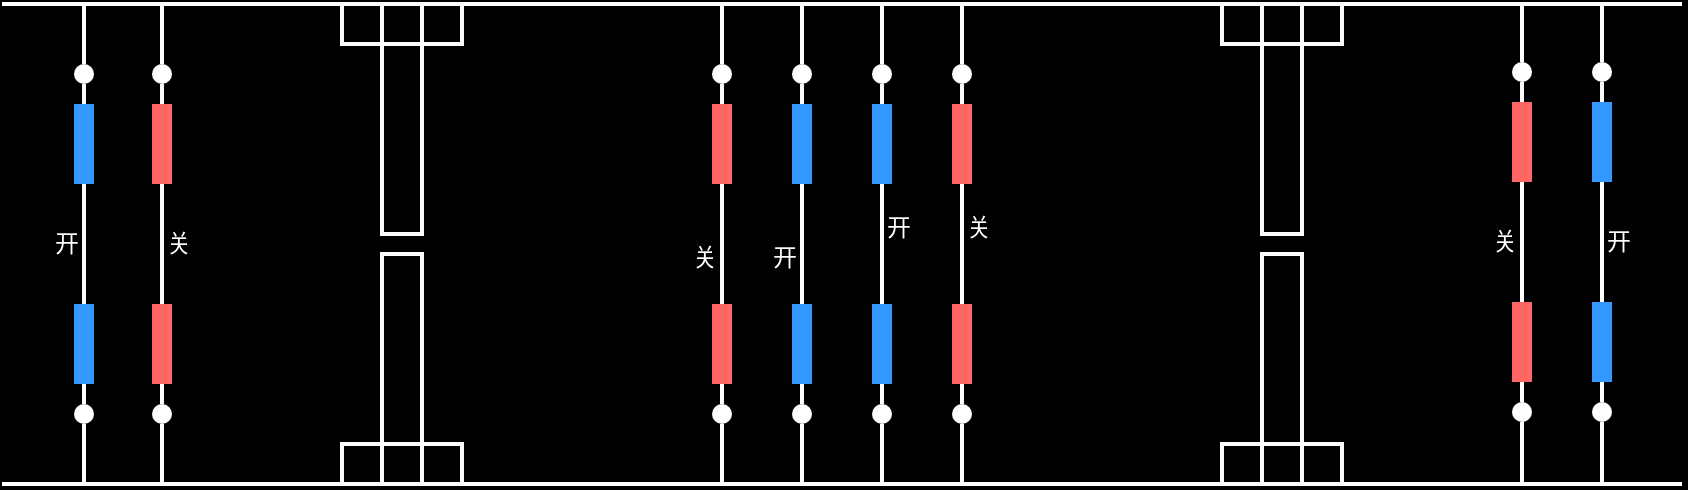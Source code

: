 <mxfile version="24.7.7">
  <diagram name="第 1 页" id="DuzaSTdarFtphROKjx_z">
    <mxGraphModel dx="1062" dy="130" grid="1" gridSize="10" guides="1" tooltips="1" connect="1" arrows="1" fold="1" page="1" pageScale="1" pageWidth="827" pageHeight="1169" background="#000000" math="0" shadow="0">
      <root>
        <mxCell id="0" />
        <mxCell id="1" parent="0" />
        <mxCell id="W-oPfaWnW9vSjHDt-6D7-1" value="" style="endArrow=none;html=1;rounded=0;strokeColor=#FFFFFF;strokeWidth=2;" parent="1" edge="1">
          <mxGeometry width="50" height="50" relative="1" as="geometry">
            <mxPoint y="200" as="sourcePoint" />
            <mxPoint x="840" y="200" as="targetPoint" />
          </mxGeometry>
        </mxCell>
        <mxCell id="W-oPfaWnW9vSjHDt-6D7-2" value="" style="endArrow=none;html=1;rounded=0;strokeColor=#FFFFFF;strokeWidth=2;" parent="1" edge="1">
          <mxGeometry width="50" height="50" relative="1" as="geometry">
            <mxPoint y="440" as="sourcePoint" />
            <mxPoint x="840" y="440" as="targetPoint" />
          </mxGeometry>
        </mxCell>
        <mxCell id="W-oPfaWnW9vSjHDt-6D7-33" value="" style="group" parent="1" vertex="1" connectable="0">
          <mxGeometry x="755" y="199" width="10" height="240" as="geometry" />
        </mxCell>
        <mxCell id="W-oPfaWnW9vSjHDt-6D7-3" value="" style="endArrow=none;html=1;rounded=0;strokeColor=#FFFFFF;strokeWidth=2;" parent="W-oPfaWnW9vSjHDt-6D7-33" source="W-oPfaWnW9vSjHDt-6D7-20" edge="1">
          <mxGeometry width="50" height="50" relative="1" as="geometry">
            <mxPoint x="5" y="210" as="sourcePoint" />
            <mxPoint x="5" as="targetPoint" />
          </mxGeometry>
        </mxCell>
        <mxCell id="W-oPfaWnW9vSjHDt-6D7-25" value="" style="endArrow=none;html=1;rounded=0;strokeColor=#FAFAFA;strokeWidth=2;" parent="W-oPfaWnW9vSjHDt-6D7-33" source="W-oPfaWnW9vSjHDt-6D7-26" target="W-oPfaWnW9vSjHDt-6D7-20" edge="1">
          <mxGeometry width="50" height="50" relative="1" as="geometry">
            <mxPoint x="5" y="210" as="sourcePoint" />
            <mxPoint x="5" as="targetPoint" />
          </mxGeometry>
        </mxCell>
        <mxCell id="W-oPfaWnW9vSjHDt-6D7-20" value="" style="ellipse;whiteSpace=wrap;html=1;aspect=fixed;strokeColor=none;" parent="W-oPfaWnW9vSjHDt-6D7-33" vertex="1">
          <mxGeometry y="30" width="10" height="10" as="geometry" />
        </mxCell>
        <mxCell id="W-oPfaWnW9vSjHDt-6D7-27" value="" style="endArrow=none;html=1;rounded=0;strokeColor=#ffffff;strokeWidth=2;" parent="W-oPfaWnW9vSjHDt-6D7-33" source="W-oPfaWnW9vSjHDt-6D7-28" target="W-oPfaWnW9vSjHDt-6D7-26" edge="1">
          <mxGeometry width="50" height="50" relative="1" as="geometry">
            <mxPoint x="5" y="210" as="sourcePoint" />
            <mxPoint x="5" y="30" as="targetPoint" />
          </mxGeometry>
        </mxCell>
        <mxCell id="W-oPfaWnW9vSjHDt-6D7-26" value="" style="rounded=0;whiteSpace=wrap;html=1;strokeColor=none;fillColor=#FF6666;" parent="W-oPfaWnW9vSjHDt-6D7-33" vertex="1">
          <mxGeometry y="50" width="10" height="40" as="geometry" />
        </mxCell>
        <mxCell id="W-oPfaWnW9vSjHDt-6D7-30" value="" style="endArrow=none;html=1;rounded=0;strokeColor=#FFFFFF;strokeWidth=2;" parent="W-oPfaWnW9vSjHDt-6D7-33" source="W-oPfaWnW9vSjHDt-6D7-31" target="W-oPfaWnW9vSjHDt-6D7-28" edge="1">
          <mxGeometry width="50" height="50" relative="1" as="geometry">
            <mxPoint x="5" y="210" as="sourcePoint" />
            <mxPoint x="5" y="80" as="targetPoint" />
          </mxGeometry>
        </mxCell>
        <mxCell id="W-oPfaWnW9vSjHDt-6D7-28" value="" style="rounded=0;whiteSpace=wrap;html=1;strokeColor=none;fillColor=#FF6666;" parent="W-oPfaWnW9vSjHDt-6D7-33" vertex="1">
          <mxGeometry y="150" width="10" height="40" as="geometry" />
        </mxCell>
        <mxCell id="W-oPfaWnW9vSjHDt-6D7-32" value="" style="endArrow=none;html=1;rounded=0;strokeColor=#FFFFFF;strokeWidth=2;" parent="W-oPfaWnW9vSjHDt-6D7-33" target="W-oPfaWnW9vSjHDt-6D7-31" edge="1">
          <mxGeometry width="50" height="50" relative="1" as="geometry">
            <mxPoint x="5" y="240" as="sourcePoint" />
            <mxPoint x="5" y="160" as="targetPoint" />
          </mxGeometry>
        </mxCell>
        <mxCell id="W-oPfaWnW9vSjHDt-6D7-31" value="" style="ellipse;whiteSpace=wrap;html=1;aspect=fixed;strokeColor=none;" parent="W-oPfaWnW9vSjHDt-6D7-33" vertex="1">
          <mxGeometry y="200" width="10" height="10" as="geometry" />
        </mxCell>
        <mxCell id="W-oPfaWnW9vSjHDt-6D7-58" value="" style="group" parent="1" vertex="1" connectable="0">
          <mxGeometry x="795" y="199" width="10" height="240" as="geometry" />
        </mxCell>
        <mxCell id="W-oPfaWnW9vSjHDt-6D7-59" value="" style="endArrow=none;html=1;rounded=0;strokeColor=#FFFFFF;strokeWidth=2;" parent="W-oPfaWnW9vSjHDt-6D7-58" source="W-oPfaWnW9vSjHDt-6D7-61" edge="1">
          <mxGeometry width="50" height="50" relative="1" as="geometry">
            <mxPoint x="5" y="210" as="sourcePoint" />
            <mxPoint x="5" as="targetPoint" />
          </mxGeometry>
        </mxCell>
        <mxCell id="W-oPfaWnW9vSjHDt-6D7-60" value="" style="endArrow=none;html=1;rounded=0;strokeColor=#FAFAFA;strokeWidth=2;" parent="W-oPfaWnW9vSjHDt-6D7-58" source="W-oPfaWnW9vSjHDt-6D7-63" target="W-oPfaWnW9vSjHDt-6D7-61" edge="1">
          <mxGeometry width="50" height="50" relative="1" as="geometry">
            <mxPoint x="5" y="210" as="sourcePoint" />
            <mxPoint x="5" as="targetPoint" />
          </mxGeometry>
        </mxCell>
        <mxCell id="W-oPfaWnW9vSjHDt-6D7-61" value="" style="ellipse;whiteSpace=wrap;html=1;aspect=fixed;strokeColor=none;" parent="W-oPfaWnW9vSjHDt-6D7-58" vertex="1">
          <mxGeometry y="30" width="10" height="10" as="geometry" />
        </mxCell>
        <mxCell id="W-oPfaWnW9vSjHDt-6D7-62" value="" style="endArrow=none;html=1;rounded=0;strokeColor=#ffffff;strokeWidth=2;" parent="W-oPfaWnW9vSjHDt-6D7-58" source="W-oPfaWnW9vSjHDt-6D7-65" target="W-oPfaWnW9vSjHDt-6D7-63" edge="1">
          <mxGeometry width="50" height="50" relative="1" as="geometry">
            <mxPoint x="5" y="210" as="sourcePoint" />
            <mxPoint x="5" y="30" as="targetPoint" />
          </mxGeometry>
        </mxCell>
        <mxCell id="W-oPfaWnW9vSjHDt-6D7-63" value="" style="rounded=0;whiteSpace=wrap;html=1;strokeColor=none;fillColor=#3399FF;" parent="W-oPfaWnW9vSjHDt-6D7-58" vertex="1">
          <mxGeometry y="50" width="10" height="40" as="geometry" />
        </mxCell>
        <mxCell id="W-oPfaWnW9vSjHDt-6D7-64" value="" style="endArrow=none;html=1;rounded=0;strokeColor=#FFFFFF;strokeWidth=2;" parent="W-oPfaWnW9vSjHDt-6D7-58" source="W-oPfaWnW9vSjHDt-6D7-67" target="W-oPfaWnW9vSjHDt-6D7-65" edge="1">
          <mxGeometry width="50" height="50" relative="1" as="geometry">
            <mxPoint x="5" y="210" as="sourcePoint" />
            <mxPoint x="5" y="80" as="targetPoint" />
          </mxGeometry>
        </mxCell>
        <mxCell id="W-oPfaWnW9vSjHDt-6D7-65" value="" style="rounded=0;whiteSpace=wrap;html=1;strokeColor=none;fillColor=#3399FF;" parent="W-oPfaWnW9vSjHDt-6D7-58" vertex="1">
          <mxGeometry y="150" width="10" height="40" as="geometry" />
        </mxCell>
        <mxCell id="W-oPfaWnW9vSjHDt-6D7-66" value="" style="endArrow=none;html=1;rounded=0;strokeColor=#FFFFFF;strokeWidth=2;" parent="W-oPfaWnW9vSjHDt-6D7-58" target="W-oPfaWnW9vSjHDt-6D7-67" edge="1">
          <mxGeometry width="50" height="50" relative="1" as="geometry">
            <mxPoint x="5" y="240" as="sourcePoint" />
            <mxPoint x="5" y="160" as="targetPoint" />
          </mxGeometry>
        </mxCell>
        <mxCell id="W-oPfaWnW9vSjHDt-6D7-67" value="" style="ellipse;whiteSpace=wrap;html=1;aspect=fixed;strokeColor=none;" parent="W-oPfaWnW9vSjHDt-6D7-58" vertex="1">
          <mxGeometry y="200" width="10" height="10" as="geometry" />
        </mxCell>
        <mxCell id="W-oPfaWnW9vSjHDt-6D7-83" value="" style="group" parent="1" vertex="1" connectable="0">
          <mxGeometry x="36" y="200" width="10" height="240" as="geometry" />
        </mxCell>
        <mxCell id="W-oPfaWnW9vSjHDt-6D7-84" value="" style="endArrow=none;html=1;rounded=0;strokeColor=#FFFFFF;strokeWidth=2;" parent="W-oPfaWnW9vSjHDt-6D7-83" source="W-oPfaWnW9vSjHDt-6D7-86" edge="1">
          <mxGeometry width="50" height="50" relative="1" as="geometry">
            <mxPoint x="5" y="210" as="sourcePoint" />
            <mxPoint x="5" as="targetPoint" />
          </mxGeometry>
        </mxCell>
        <mxCell id="W-oPfaWnW9vSjHDt-6D7-85" value="" style="endArrow=none;html=1;rounded=0;strokeColor=#FAFAFA;strokeWidth=2;" parent="W-oPfaWnW9vSjHDt-6D7-83" source="W-oPfaWnW9vSjHDt-6D7-88" target="W-oPfaWnW9vSjHDt-6D7-86" edge="1">
          <mxGeometry width="50" height="50" relative="1" as="geometry">
            <mxPoint x="5" y="210" as="sourcePoint" />
            <mxPoint x="5" as="targetPoint" />
          </mxGeometry>
        </mxCell>
        <mxCell id="W-oPfaWnW9vSjHDt-6D7-86" value="" style="ellipse;whiteSpace=wrap;html=1;aspect=fixed;strokeColor=none;" parent="W-oPfaWnW9vSjHDt-6D7-83" vertex="1">
          <mxGeometry y="30" width="10" height="10" as="geometry" />
        </mxCell>
        <mxCell id="W-oPfaWnW9vSjHDt-6D7-87" value="" style="endArrow=none;html=1;rounded=0;strokeColor=#FAFAFA;strokeWidth=2;" parent="W-oPfaWnW9vSjHDt-6D7-83" source="W-oPfaWnW9vSjHDt-6D7-90" target="W-oPfaWnW9vSjHDt-6D7-88" edge="1">
          <mxGeometry width="50" height="50" relative="1" as="geometry">
            <mxPoint x="5" y="210" as="sourcePoint" />
            <mxPoint x="5" y="30" as="targetPoint" />
          </mxGeometry>
        </mxCell>
        <mxCell id="W-oPfaWnW9vSjHDt-6D7-88" value="" style="rounded=0;whiteSpace=wrap;html=1;strokeColor=none;fillColor=#3399FF;" parent="W-oPfaWnW9vSjHDt-6D7-83" vertex="1">
          <mxGeometry y="50" width="10" height="40" as="geometry" />
        </mxCell>
        <mxCell id="W-oPfaWnW9vSjHDt-6D7-89" value="" style="endArrow=none;html=1;rounded=0;strokeColor=#FFFFFF;strokeWidth=2;" parent="W-oPfaWnW9vSjHDt-6D7-83" source="W-oPfaWnW9vSjHDt-6D7-92" target="W-oPfaWnW9vSjHDt-6D7-90" edge="1">
          <mxGeometry width="50" height="50" relative="1" as="geometry">
            <mxPoint x="5" y="210" as="sourcePoint" />
            <mxPoint x="5" y="80" as="targetPoint" />
          </mxGeometry>
        </mxCell>
        <mxCell id="W-oPfaWnW9vSjHDt-6D7-90" value="" style="rounded=0;whiteSpace=wrap;html=1;strokeColor=none;fillColor=#3399FF;" parent="W-oPfaWnW9vSjHDt-6D7-83" vertex="1">
          <mxGeometry y="150" width="10" height="40" as="geometry" />
        </mxCell>
        <mxCell id="W-oPfaWnW9vSjHDt-6D7-91" value="" style="endArrow=none;html=1;rounded=0;strokeColor=#FFFFFF;strokeWidth=2;" parent="W-oPfaWnW9vSjHDt-6D7-83" target="W-oPfaWnW9vSjHDt-6D7-92" edge="1">
          <mxGeometry width="50" height="50" relative="1" as="geometry">
            <mxPoint x="5" y="240" as="sourcePoint" />
            <mxPoint x="5" y="160" as="targetPoint" />
          </mxGeometry>
        </mxCell>
        <mxCell id="W-oPfaWnW9vSjHDt-6D7-92" value="" style="ellipse;whiteSpace=wrap;html=1;aspect=fixed;strokeColor=none;" parent="W-oPfaWnW9vSjHDt-6D7-83" vertex="1">
          <mxGeometry y="200" width="10" height="10" as="geometry" />
        </mxCell>
        <mxCell id="W-oPfaWnW9vSjHDt-6D7-93" value="&lt;font color=&quot;#ffffff&quot;&gt;关&lt;/font&gt;" style="text;html=1;align=center;verticalAlign=middle;whiteSpace=wrap;rounded=0;" parent="W-oPfaWnW9vSjHDt-6D7-83" vertex="1">
          <mxGeometry x="35" y="110" width="35" height="20" as="geometry" />
        </mxCell>
        <mxCell id="W-oPfaWnW9vSjHDt-6D7-94" value="" style="group" parent="1" vertex="1" connectable="0">
          <mxGeometry x="75" y="200" width="10" height="240" as="geometry" />
        </mxCell>
        <mxCell id="W-oPfaWnW9vSjHDt-6D7-95" value="" style="endArrow=none;html=1;rounded=0;strokeColor=#FFFFFF;strokeWidth=2;" parent="W-oPfaWnW9vSjHDt-6D7-94" source="W-oPfaWnW9vSjHDt-6D7-97" edge="1">
          <mxGeometry width="50" height="50" relative="1" as="geometry">
            <mxPoint x="5" y="210" as="sourcePoint" />
            <mxPoint x="5" as="targetPoint" />
          </mxGeometry>
        </mxCell>
        <mxCell id="W-oPfaWnW9vSjHDt-6D7-96" value="" style="endArrow=none;html=1;rounded=0;strokeColor=#FAFAFA;strokeWidth=2;" parent="W-oPfaWnW9vSjHDt-6D7-94" source="W-oPfaWnW9vSjHDt-6D7-99" target="W-oPfaWnW9vSjHDt-6D7-97" edge="1">
          <mxGeometry width="50" height="50" relative="1" as="geometry">
            <mxPoint x="5" y="210" as="sourcePoint" />
            <mxPoint x="5" as="targetPoint" />
          </mxGeometry>
        </mxCell>
        <mxCell id="W-oPfaWnW9vSjHDt-6D7-97" value="" style="ellipse;whiteSpace=wrap;html=1;aspect=fixed;strokeColor=none;" parent="W-oPfaWnW9vSjHDt-6D7-94" vertex="1">
          <mxGeometry y="30" width="10" height="10" as="geometry" />
        </mxCell>
        <mxCell id="W-oPfaWnW9vSjHDt-6D7-98" value="" style="endArrow=none;html=1;rounded=0;strokeColor=#FAFAFA;strokeWidth=2;" parent="W-oPfaWnW9vSjHDt-6D7-94" source="W-oPfaWnW9vSjHDt-6D7-101" target="W-oPfaWnW9vSjHDt-6D7-99" edge="1">
          <mxGeometry width="50" height="50" relative="1" as="geometry">
            <mxPoint x="5" y="210" as="sourcePoint" />
            <mxPoint x="5" y="30" as="targetPoint" />
          </mxGeometry>
        </mxCell>
        <mxCell id="W-oPfaWnW9vSjHDt-6D7-99" value="" style="rounded=0;whiteSpace=wrap;html=1;strokeColor=none;fillColor=#FF6666;" parent="W-oPfaWnW9vSjHDt-6D7-94" vertex="1">
          <mxGeometry y="50" width="10" height="40" as="geometry" />
        </mxCell>
        <mxCell id="W-oPfaWnW9vSjHDt-6D7-100" value="" style="endArrow=none;html=1;rounded=0;strokeColor=#FFFFFF;strokeWidth=2;" parent="W-oPfaWnW9vSjHDt-6D7-94" source="W-oPfaWnW9vSjHDt-6D7-103" target="W-oPfaWnW9vSjHDt-6D7-101" edge="1">
          <mxGeometry width="50" height="50" relative="1" as="geometry">
            <mxPoint x="5" y="210" as="sourcePoint" />
            <mxPoint x="5" y="80" as="targetPoint" />
          </mxGeometry>
        </mxCell>
        <mxCell id="W-oPfaWnW9vSjHDt-6D7-101" value="" style="rounded=0;whiteSpace=wrap;html=1;strokeColor=none;fillColor=#FF6666;" parent="W-oPfaWnW9vSjHDt-6D7-94" vertex="1">
          <mxGeometry y="150" width="10" height="40" as="geometry" />
        </mxCell>
        <mxCell id="W-oPfaWnW9vSjHDt-6D7-102" value="" style="endArrow=none;html=1;rounded=0;strokeColor=#FFFFFF;strokeWidth=2;" parent="W-oPfaWnW9vSjHDt-6D7-94" target="W-oPfaWnW9vSjHDt-6D7-103" edge="1">
          <mxGeometry width="50" height="50" relative="1" as="geometry">
            <mxPoint x="5" y="240" as="sourcePoint" />
            <mxPoint x="5" y="160" as="targetPoint" />
          </mxGeometry>
        </mxCell>
        <mxCell id="W-oPfaWnW9vSjHDt-6D7-103" value="" style="ellipse;whiteSpace=wrap;html=1;aspect=fixed;strokeColor=none;" parent="W-oPfaWnW9vSjHDt-6D7-94" vertex="1">
          <mxGeometry y="200" width="10" height="10" as="geometry" />
        </mxCell>
        <mxCell id="W-oPfaWnW9vSjHDt-6D7-112" value="" style="group" parent="1" vertex="1" connectable="0">
          <mxGeometry x="610" y="200" width="60" height="240" as="geometry" />
        </mxCell>
        <mxCell id="W-oPfaWnW9vSjHDt-6D7-107" value="" style="rounded=0;whiteSpace=wrap;html=1;fillColor=none;strokeColor=#FAFAFA;strokeWidth=2;" parent="W-oPfaWnW9vSjHDt-6D7-112" vertex="1">
          <mxGeometry width="60" height="20" as="geometry" />
        </mxCell>
        <mxCell id="W-oPfaWnW9vSjHDt-6D7-108" value="" style="rounded=0;whiteSpace=wrap;html=1;fillColor=none;strokeColor=#FAFAFA;strokeWidth=2;" parent="W-oPfaWnW9vSjHDt-6D7-112" vertex="1">
          <mxGeometry x="20" width="20" height="115" as="geometry" />
        </mxCell>
        <mxCell id="W-oPfaWnW9vSjHDt-6D7-109" value="" style="rounded=0;whiteSpace=wrap;html=1;fillColor=none;strokeColor=#FAFAFA;strokeWidth=2;" parent="W-oPfaWnW9vSjHDt-6D7-112" vertex="1">
          <mxGeometry y="220" width="60" height="20" as="geometry" />
        </mxCell>
        <mxCell id="W-oPfaWnW9vSjHDt-6D7-110" value="" style="rounded=0;whiteSpace=wrap;html=1;fillColor=none;strokeColor=#FAFAFA;strokeWidth=2;" parent="W-oPfaWnW9vSjHDt-6D7-112" vertex="1">
          <mxGeometry x="20" y="125" width="20" height="115" as="geometry" />
        </mxCell>
        <mxCell id="W-oPfaWnW9vSjHDt-6D7-113" value="" style="group" parent="1" vertex="1" connectable="0">
          <mxGeometry x="170" y="200" width="60" height="240" as="geometry" />
        </mxCell>
        <mxCell id="W-oPfaWnW9vSjHDt-6D7-114" value="" style="rounded=0;whiteSpace=wrap;html=1;fillColor=none;strokeColor=#FAFAFA;strokeWidth=2;" parent="W-oPfaWnW9vSjHDt-6D7-113" vertex="1">
          <mxGeometry width="60" height="20" as="geometry" />
        </mxCell>
        <mxCell id="W-oPfaWnW9vSjHDt-6D7-115" value="" style="rounded=0;whiteSpace=wrap;html=1;fillColor=none;strokeColor=#FAFAFA;strokeWidth=2;" parent="W-oPfaWnW9vSjHDt-6D7-113" vertex="1">
          <mxGeometry x="20" width="20" height="115" as="geometry" />
        </mxCell>
        <mxCell id="W-oPfaWnW9vSjHDt-6D7-116" value="" style="rounded=0;whiteSpace=wrap;html=1;fillColor=none;strokeColor=#FAFAFA;strokeWidth=2;" parent="W-oPfaWnW9vSjHDt-6D7-113" vertex="1">
          <mxGeometry y="220" width="60" height="20" as="geometry" />
        </mxCell>
        <mxCell id="W-oPfaWnW9vSjHDt-6D7-117" value="" style="rounded=0;whiteSpace=wrap;html=1;fillColor=none;strokeColor=#FAFAFA;strokeWidth=2;" parent="W-oPfaWnW9vSjHDt-6D7-113" vertex="1">
          <mxGeometry x="20" y="125" width="20" height="115" as="geometry" />
        </mxCell>
        <mxCell id="W-oPfaWnW9vSjHDt-6D7-120" value="" style="group" parent="1" vertex="1" connectable="0">
          <mxGeometry x="435" y="200" width="10" height="240" as="geometry" />
        </mxCell>
        <mxCell id="W-oPfaWnW9vSjHDt-6D7-121" value="" style="endArrow=none;html=1;rounded=0;strokeColor=#FFFFFF;strokeWidth=2;" parent="W-oPfaWnW9vSjHDt-6D7-120" source="W-oPfaWnW9vSjHDt-6D7-123" edge="1">
          <mxGeometry width="50" height="50" relative="1" as="geometry">
            <mxPoint x="5" y="210" as="sourcePoint" />
            <mxPoint x="5" as="targetPoint" />
          </mxGeometry>
        </mxCell>
        <mxCell id="W-oPfaWnW9vSjHDt-6D7-122" value="" style="endArrow=none;html=1;rounded=0;strokeColor=#FAFAFA;strokeWidth=2;" parent="W-oPfaWnW9vSjHDt-6D7-120" source="W-oPfaWnW9vSjHDt-6D7-125" target="W-oPfaWnW9vSjHDt-6D7-123" edge="1">
          <mxGeometry width="50" height="50" relative="1" as="geometry">
            <mxPoint x="5" y="210" as="sourcePoint" />
            <mxPoint x="5" as="targetPoint" />
          </mxGeometry>
        </mxCell>
        <mxCell id="W-oPfaWnW9vSjHDt-6D7-123" value="" style="ellipse;whiteSpace=wrap;html=1;aspect=fixed;strokeColor=none;" parent="W-oPfaWnW9vSjHDt-6D7-120" vertex="1">
          <mxGeometry y="30" width="10" height="10" as="geometry" />
        </mxCell>
        <mxCell id="W-oPfaWnW9vSjHDt-6D7-124" value="" style="endArrow=none;html=1;rounded=0;strokeColor=#ffffff;strokeWidth=2;" parent="W-oPfaWnW9vSjHDt-6D7-120" source="W-oPfaWnW9vSjHDt-6D7-127" target="W-oPfaWnW9vSjHDt-6D7-125" edge="1">
          <mxGeometry width="50" height="50" relative="1" as="geometry">
            <mxPoint x="5" y="210" as="sourcePoint" />
            <mxPoint x="5" y="30" as="targetPoint" />
          </mxGeometry>
        </mxCell>
        <mxCell id="W-oPfaWnW9vSjHDt-6D7-125" value="" style="rounded=0;whiteSpace=wrap;html=1;strokeColor=none;fillColor=#3399FF;" parent="W-oPfaWnW9vSjHDt-6D7-120" vertex="1">
          <mxGeometry y="50" width="10" height="40" as="geometry" />
        </mxCell>
        <mxCell id="W-oPfaWnW9vSjHDt-6D7-126" value="" style="endArrow=none;html=1;rounded=0;strokeColor=#FFFFFF;strokeWidth=2;" parent="W-oPfaWnW9vSjHDt-6D7-120" source="W-oPfaWnW9vSjHDt-6D7-129" target="W-oPfaWnW9vSjHDt-6D7-127" edge="1">
          <mxGeometry width="50" height="50" relative="1" as="geometry">
            <mxPoint x="5" y="210" as="sourcePoint" />
            <mxPoint x="5" y="80" as="targetPoint" />
          </mxGeometry>
        </mxCell>
        <mxCell id="W-oPfaWnW9vSjHDt-6D7-127" value="" style="rounded=0;whiteSpace=wrap;html=1;strokeColor=none;fillColor=#3399FF;" parent="W-oPfaWnW9vSjHDt-6D7-120" vertex="1">
          <mxGeometry y="150" width="10" height="40" as="geometry" />
        </mxCell>
        <mxCell id="W-oPfaWnW9vSjHDt-6D7-128" value="" style="endArrow=none;html=1;rounded=0;strokeColor=#FFFFFF;strokeWidth=2;" parent="W-oPfaWnW9vSjHDt-6D7-120" target="W-oPfaWnW9vSjHDt-6D7-129" edge="1">
          <mxGeometry width="50" height="50" relative="1" as="geometry">
            <mxPoint x="5" y="240" as="sourcePoint" />
            <mxPoint x="5" y="160" as="targetPoint" />
          </mxGeometry>
        </mxCell>
        <mxCell id="W-oPfaWnW9vSjHDt-6D7-129" value="" style="ellipse;whiteSpace=wrap;html=1;aspect=fixed;strokeColor=none;" parent="W-oPfaWnW9vSjHDt-6D7-120" vertex="1">
          <mxGeometry y="200" width="10" height="10" as="geometry" />
        </mxCell>
        <mxCell id="W-oPfaWnW9vSjHDt-6D7-132" value="" style="group" parent="1" vertex="1" connectable="0">
          <mxGeometry x="395" y="200" width="10" height="240" as="geometry" />
        </mxCell>
        <mxCell id="W-oPfaWnW9vSjHDt-6D7-133" value="" style="endArrow=none;html=1;rounded=0;strokeColor=#FFFFFF;strokeWidth=2;" parent="W-oPfaWnW9vSjHDt-6D7-132" source="W-oPfaWnW9vSjHDt-6D7-135" edge="1">
          <mxGeometry width="50" height="50" relative="1" as="geometry">
            <mxPoint x="5" y="210" as="sourcePoint" />
            <mxPoint x="5" as="targetPoint" />
          </mxGeometry>
        </mxCell>
        <mxCell id="W-oPfaWnW9vSjHDt-6D7-134" value="" style="endArrow=none;html=1;rounded=0;strokeColor=#FAFAFA;strokeWidth=2;" parent="W-oPfaWnW9vSjHDt-6D7-132" source="W-oPfaWnW9vSjHDt-6D7-137" target="W-oPfaWnW9vSjHDt-6D7-135" edge="1">
          <mxGeometry width="50" height="50" relative="1" as="geometry">
            <mxPoint x="5" y="210" as="sourcePoint" />
            <mxPoint x="5" as="targetPoint" />
          </mxGeometry>
        </mxCell>
        <mxCell id="W-oPfaWnW9vSjHDt-6D7-135" value="" style="ellipse;whiteSpace=wrap;html=1;aspect=fixed;strokeColor=none;" parent="W-oPfaWnW9vSjHDt-6D7-132" vertex="1">
          <mxGeometry y="30" width="10" height="10" as="geometry" />
        </mxCell>
        <mxCell id="W-oPfaWnW9vSjHDt-6D7-136" value="" style="endArrow=none;html=1;rounded=0;strokeColor=#ffffff;strokeWidth=2;" parent="W-oPfaWnW9vSjHDt-6D7-132" source="W-oPfaWnW9vSjHDt-6D7-139" target="W-oPfaWnW9vSjHDt-6D7-137" edge="1">
          <mxGeometry width="50" height="50" relative="1" as="geometry">
            <mxPoint x="5" y="210" as="sourcePoint" />
            <mxPoint x="5" y="30" as="targetPoint" />
          </mxGeometry>
        </mxCell>
        <mxCell id="W-oPfaWnW9vSjHDt-6D7-137" value="" style="rounded=0;whiteSpace=wrap;html=1;strokeColor=none;fillColor=#3399FF;" parent="W-oPfaWnW9vSjHDt-6D7-132" vertex="1">
          <mxGeometry y="50" width="10" height="40" as="geometry" />
        </mxCell>
        <mxCell id="W-oPfaWnW9vSjHDt-6D7-138" value="" style="endArrow=none;html=1;rounded=0;strokeColor=#FFFFFF;strokeWidth=2;" parent="W-oPfaWnW9vSjHDt-6D7-132" source="W-oPfaWnW9vSjHDt-6D7-141" target="W-oPfaWnW9vSjHDt-6D7-139" edge="1">
          <mxGeometry width="50" height="50" relative="1" as="geometry">
            <mxPoint x="5" y="210" as="sourcePoint" />
            <mxPoint x="5" y="80" as="targetPoint" />
          </mxGeometry>
        </mxCell>
        <mxCell id="W-oPfaWnW9vSjHDt-6D7-139" value="" style="rounded=0;whiteSpace=wrap;html=1;strokeColor=none;fillColor=#3399FF;" parent="W-oPfaWnW9vSjHDt-6D7-132" vertex="1">
          <mxGeometry y="150" width="10" height="40" as="geometry" />
        </mxCell>
        <mxCell id="W-oPfaWnW9vSjHDt-6D7-140" value="" style="endArrow=none;html=1;rounded=0;strokeColor=#FFFFFF;strokeWidth=2;" parent="W-oPfaWnW9vSjHDt-6D7-132" target="W-oPfaWnW9vSjHDt-6D7-141" edge="1">
          <mxGeometry width="50" height="50" relative="1" as="geometry">
            <mxPoint x="5" y="240" as="sourcePoint" />
            <mxPoint x="5" y="160" as="targetPoint" />
          </mxGeometry>
        </mxCell>
        <mxCell id="W-oPfaWnW9vSjHDt-6D7-141" value="" style="ellipse;whiteSpace=wrap;html=1;aspect=fixed;strokeColor=none;" parent="W-oPfaWnW9vSjHDt-6D7-132" vertex="1">
          <mxGeometry y="200" width="10" height="10" as="geometry" />
        </mxCell>
        <mxCell id="W-oPfaWnW9vSjHDt-6D7-142" value="&lt;font color=&quot;#ffffff&quot;&gt;开&lt;/font&gt;" style="text;html=1;align=center;verticalAlign=middle;whiteSpace=wrap;rounded=0;" parent="W-oPfaWnW9vSjHDt-6D7-132" vertex="1">
          <mxGeometry x="-21.5" y="117" width="35" height="20" as="geometry" />
        </mxCell>
        <mxCell id="W-oPfaWnW9vSjHDt-6D7-145" value="" style="group" parent="1" vertex="1" connectable="0">
          <mxGeometry x="475" y="200" width="10" height="240" as="geometry" />
        </mxCell>
        <mxCell id="W-oPfaWnW9vSjHDt-6D7-146" value="" style="endArrow=none;html=1;rounded=0;strokeColor=#FFFFFF;strokeWidth=2;" parent="W-oPfaWnW9vSjHDt-6D7-145" source="W-oPfaWnW9vSjHDt-6D7-148" edge="1">
          <mxGeometry width="50" height="50" relative="1" as="geometry">
            <mxPoint x="5" y="210" as="sourcePoint" />
            <mxPoint x="5" as="targetPoint" />
          </mxGeometry>
        </mxCell>
        <mxCell id="W-oPfaWnW9vSjHDt-6D7-147" value="" style="endArrow=none;html=1;rounded=0;strokeColor=#FAFAFA;strokeWidth=2;" parent="W-oPfaWnW9vSjHDt-6D7-145" source="W-oPfaWnW9vSjHDt-6D7-150" target="W-oPfaWnW9vSjHDt-6D7-148" edge="1">
          <mxGeometry width="50" height="50" relative="1" as="geometry">
            <mxPoint x="5" y="210" as="sourcePoint" />
            <mxPoint x="5" as="targetPoint" />
          </mxGeometry>
        </mxCell>
        <mxCell id="W-oPfaWnW9vSjHDt-6D7-148" value="" style="ellipse;whiteSpace=wrap;html=1;aspect=fixed;strokeColor=none;" parent="W-oPfaWnW9vSjHDt-6D7-145" vertex="1">
          <mxGeometry y="30" width="10" height="10" as="geometry" />
        </mxCell>
        <mxCell id="W-oPfaWnW9vSjHDt-6D7-149" value="" style="endArrow=none;html=1;rounded=0;strokeColor=#ffffff;strokeWidth=2;" parent="W-oPfaWnW9vSjHDt-6D7-145" source="W-oPfaWnW9vSjHDt-6D7-152" target="W-oPfaWnW9vSjHDt-6D7-150" edge="1">
          <mxGeometry width="50" height="50" relative="1" as="geometry">
            <mxPoint x="5" y="210" as="sourcePoint" />
            <mxPoint x="5" y="30" as="targetPoint" />
          </mxGeometry>
        </mxCell>
        <mxCell id="W-oPfaWnW9vSjHDt-6D7-150" value="" style="rounded=0;whiteSpace=wrap;html=1;strokeColor=none;fillColor=#FF6666;" parent="W-oPfaWnW9vSjHDt-6D7-145" vertex="1">
          <mxGeometry y="50" width="10" height="40" as="geometry" />
        </mxCell>
        <mxCell id="W-oPfaWnW9vSjHDt-6D7-151" value="" style="endArrow=none;html=1;rounded=0;strokeColor=#FFFFFF;strokeWidth=2;" parent="W-oPfaWnW9vSjHDt-6D7-145" source="W-oPfaWnW9vSjHDt-6D7-154" target="W-oPfaWnW9vSjHDt-6D7-152" edge="1">
          <mxGeometry width="50" height="50" relative="1" as="geometry">
            <mxPoint x="5" y="210" as="sourcePoint" />
            <mxPoint x="5" y="80" as="targetPoint" />
          </mxGeometry>
        </mxCell>
        <mxCell id="W-oPfaWnW9vSjHDt-6D7-152" value="" style="rounded=0;whiteSpace=wrap;html=1;strokeColor=none;fillColor=#FF6666;" parent="W-oPfaWnW9vSjHDt-6D7-145" vertex="1">
          <mxGeometry y="150" width="10" height="40" as="geometry" />
        </mxCell>
        <mxCell id="W-oPfaWnW9vSjHDt-6D7-153" value="" style="endArrow=none;html=1;rounded=0;strokeColor=#FFFFFF;strokeWidth=2;" parent="W-oPfaWnW9vSjHDt-6D7-145" target="W-oPfaWnW9vSjHDt-6D7-154" edge="1">
          <mxGeometry width="50" height="50" relative="1" as="geometry">
            <mxPoint x="5" y="240" as="sourcePoint" />
            <mxPoint x="5" y="160" as="targetPoint" />
          </mxGeometry>
        </mxCell>
        <mxCell id="W-oPfaWnW9vSjHDt-6D7-154" value="" style="ellipse;whiteSpace=wrap;html=1;aspect=fixed;strokeColor=none;" parent="W-oPfaWnW9vSjHDt-6D7-145" vertex="1">
          <mxGeometry y="200" width="10" height="10" as="geometry" />
        </mxCell>
        <mxCell id="W-oPfaWnW9vSjHDt-6D7-156" value="" style="group" parent="1" vertex="1" connectable="0">
          <mxGeometry x="355" y="200" width="10" height="240" as="geometry" />
        </mxCell>
        <mxCell id="W-oPfaWnW9vSjHDt-6D7-157" value="" style="endArrow=none;html=1;rounded=0;strokeColor=#FFFFFF;strokeWidth=2;" parent="W-oPfaWnW9vSjHDt-6D7-156" source="W-oPfaWnW9vSjHDt-6D7-159" edge="1">
          <mxGeometry width="50" height="50" relative="1" as="geometry">
            <mxPoint x="5" y="210" as="sourcePoint" />
            <mxPoint x="5" as="targetPoint" />
          </mxGeometry>
        </mxCell>
        <mxCell id="W-oPfaWnW9vSjHDt-6D7-158" value="" style="endArrow=none;html=1;rounded=0;strokeColor=#FAFAFA;strokeWidth=2;" parent="W-oPfaWnW9vSjHDt-6D7-156" source="W-oPfaWnW9vSjHDt-6D7-161" target="W-oPfaWnW9vSjHDt-6D7-159" edge="1">
          <mxGeometry width="50" height="50" relative="1" as="geometry">
            <mxPoint x="5" y="210" as="sourcePoint" />
            <mxPoint x="5" as="targetPoint" />
          </mxGeometry>
        </mxCell>
        <mxCell id="W-oPfaWnW9vSjHDt-6D7-159" value="" style="ellipse;whiteSpace=wrap;html=1;aspect=fixed;strokeColor=none;" parent="W-oPfaWnW9vSjHDt-6D7-156" vertex="1">
          <mxGeometry y="30" width="10" height="10" as="geometry" />
        </mxCell>
        <mxCell id="W-oPfaWnW9vSjHDt-6D7-160" value="" style="endArrow=none;html=1;rounded=0;strokeColor=#FAFAFA;strokeWidth=2;" parent="W-oPfaWnW9vSjHDt-6D7-156" source="W-oPfaWnW9vSjHDt-6D7-163" target="W-oPfaWnW9vSjHDt-6D7-161" edge="1">
          <mxGeometry width="50" height="50" relative="1" as="geometry">
            <mxPoint x="5" y="210" as="sourcePoint" />
            <mxPoint x="5" y="30" as="targetPoint" />
          </mxGeometry>
        </mxCell>
        <mxCell id="W-oPfaWnW9vSjHDt-6D7-161" value="" style="rounded=0;whiteSpace=wrap;html=1;strokeColor=none;fillColor=#FF6666;" parent="W-oPfaWnW9vSjHDt-6D7-156" vertex="1">
          <mxGeometry y="50" width="10" height="40" as="geometry" />
        </mxCell>
        <mxCell id="W-oPfaWnW9vSjHDt-6D7-162" value="" style="endArrow=none;html=1;rounded=0;strokeColor=#FFFFFF;strokeWidth=2;" parent="W-oPfaWnW9vSjHDt-6D7-156" source="W-oPfaWnW9vSjHDt-6D7-165" target="W-oPfaWnW9vSjHDt-6D7-163" edge="1">
          <mxGeometry width="50" height="50" relative="1" as="geometry">
            <mxPoint x="5" y="210" as="sourcePoint" />
            <mxPoint x="5" y="80" as="targetPoint" />
          </mxGeometry>
        </mxCell>
        <mxCell id="W-oPfaWnW9vSjHDt-6D7-163" value="" style="rounded=0;whiteSpace=wrap;html=1;strokeColor=none;fillColor=#FF6666;" parent="W-oPfaWnW9vSjHDt-6D7-156" vertex="1">
          <mxGeometry y="150" width="10" height="40" as="geometry" />
        </mxCell>
        <mxCell id="W-oPfaWnW9vSjHDt-6D7-164" value="" style="endArrow=none;html=1;rounded=0;strokeColor=#FFFFFF;strokeWidth=2;" parent="W-oPfaWnW9vSjHDt-6D7-156" target="W-oPfaWnW9vSjHDt-6D7-165" edge="1">
          <mxGeometry width="50" height="50" relative="1" as="geometry">
            <mxPoint x="5" y="240" as="sourcePoint" />
            <mxPoint x="5" y="160" as="targetPoint" />
          </mxGeometry>
        </mxCell>
        <mxCell id="W-oPfaWnW9vSjHDt-6D7-165" value="" style="ellipse;whiteSpace=wrap;html=1;aspect=fixed;strokeColor=none;" parent="W-oPfaWnW9vSjHDt-6D7-156" vertex="1">
          <mxGeometry y="200" width="10" height="10" as="geometry" />
        </mxCell>
        <mxCell id="W-oPfaWnW9vSjHDt-6D7-166" value="&lt;font color=&quot;#ffffff&quot;&gt;关&lt;/font&gt;" style="text;html=1;align=center;verticalAlign=middle;whiteSpace=wrap;rounded=0;" parent="W-oPfaWnW9vSjHDt-6D7-156" vertex="1">
          <mxGeometry x="-21.5" y="117" width="35" height="20" as="geometry" />
        </mxCell>
        <mxCell id="W-oPfaWnW9vSjHDt-6D7-104" value="&lt;font color=&quot;#ffffff&quot;&gt;开&lt;/font&gt;" style="text;html=1;align=center;verticalAlign=middle;whiteSpace=wrap;rounded=0;" parent="1" vertex="1">
          <mxGeometry x="15" y="310" width="35" height="20" as="geometry" />
        </mxCell>
        <mxCell id="W-oPfaWnW9vSjHDt-6D7-44" value="&lt;font color=&quot;#ffffff&quot;&gt;关&lt;/font&gt;" style="text;html=1;align=center;verticalAlign=middle;whiteSpace=wrap;rounded=0;" parent="1" vertex="1">
          <mxGeometry x="734" y="309" width="35" height="20" as="geometry" />
        </mxCell>
        <mxCell id="W-oPfaWnW9vSjHDt-6D7-68" value="&lt;font color=&quot;#ffffff&quot;&gt;开&lt;/font&gt;" style="text;html=1;align=center;verticalAlign=middle;whiteSpace=wrap;rounded=0;" parent="1" vertex="1">
          <mxGeometry x="791" y="309" width="35" height="20" as="geometry" />
        </mxCell>
        <mxCell id="W-oPfaWnW9vSjHDt-6D7-130" value="&lt;font color=&quot;#ffffff&quot;&gt;开&lt;/font&gt;" style="text;html=1;align=center;verticalAlign=middle;whiteSpace=wrap;rounded=0;" parent="1" vertex="1">
          <mxGeometry x="431" y="302" width="35" height="20" as="geometry" />
        </mxCell>
        <mxCell id="W-oPfaWnW9vSjHDt-6D7-155" value="&lt;font color=&quot;#ffffff&quot;&gt;关&lt;/font&gt;" style="text;html=1;align=center;verticalAlign=middle;whiteSpace=wrap;rounded=0;" parent="1" vertex="1">
          <mxGeometry x="471" y="302" width="35" height="20" as="geometry" />
        </mxCell>
      </root>
    </mxGraphModel>
  </diagram>
</mxfile>
